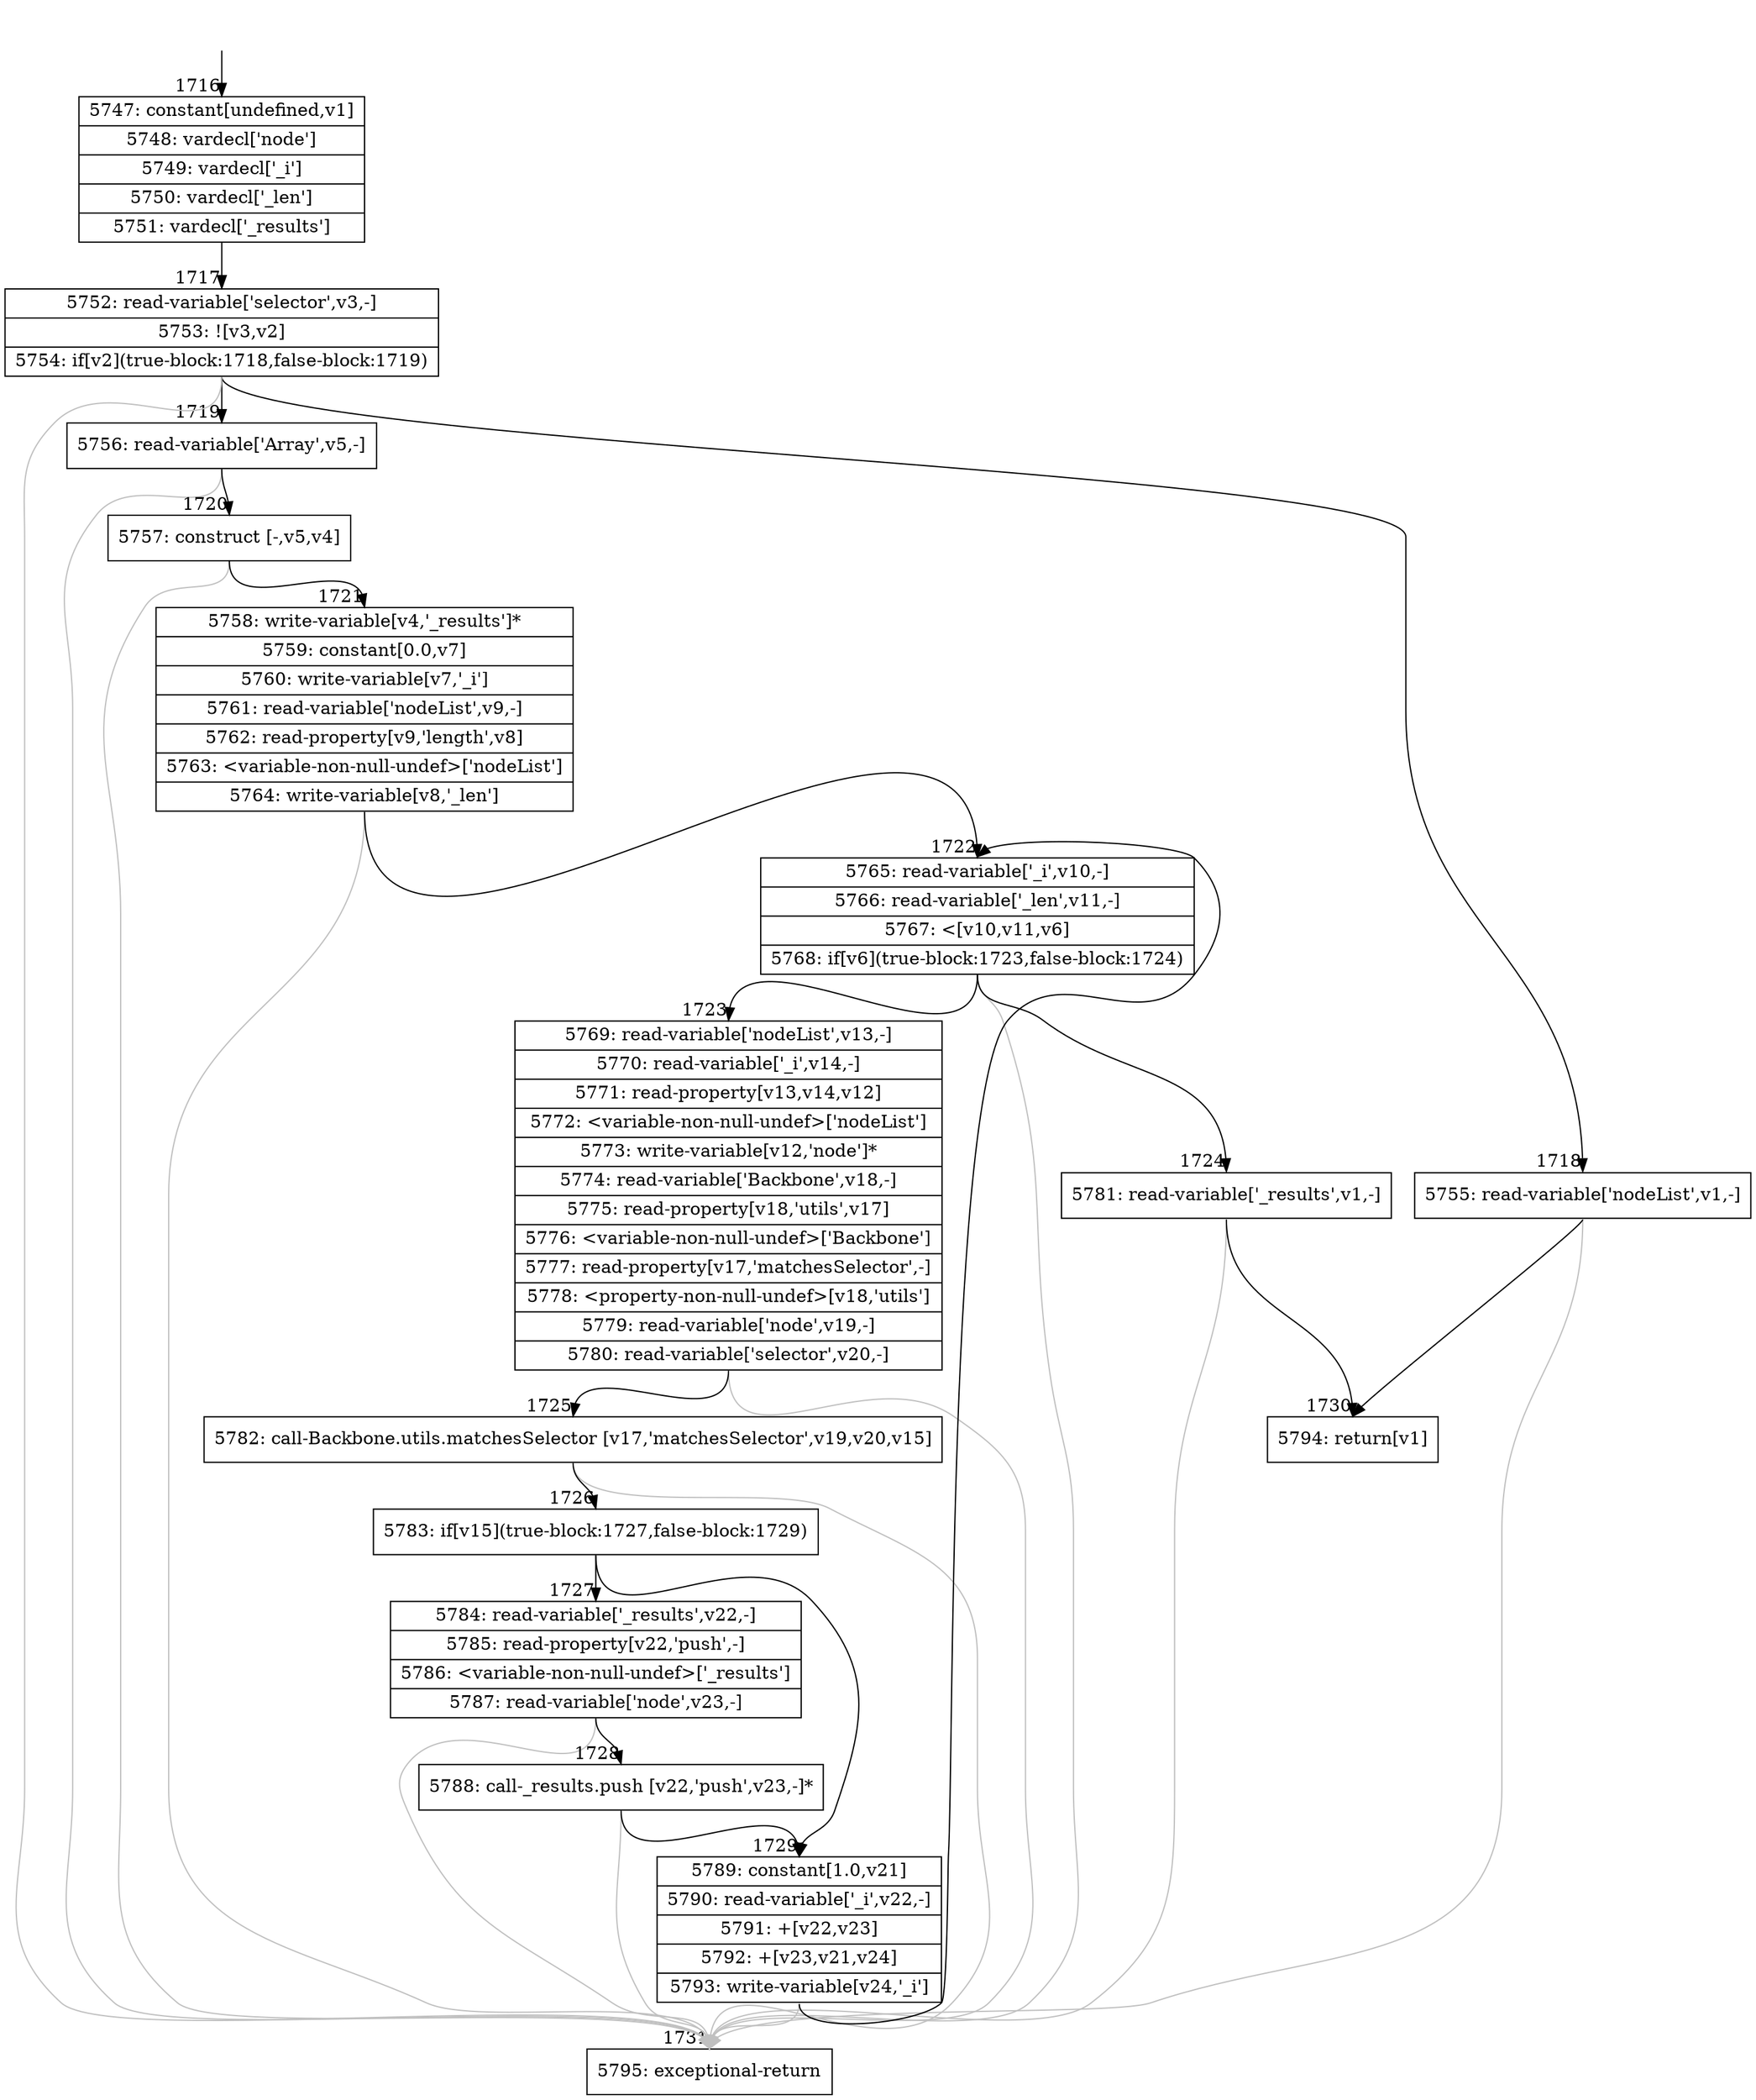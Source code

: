digraph {
rankdir="TD"
BB_entry139[shape=none,label=""];
BB_entry139 -> BB1716 [tailport=s, headport=n, headlabel="    1716"]
BB1716 [shape=record label="{5747: constant[undefined,v1]|5748: vardecl['node']|5749: vardecl['_i']|5750: vardecl['_len']|5751: vardecl['_results']}" ] 
BB1716 -> BB1717 [tailport=s, headport=n, headlabel="      1717"]
BB1717 [shape=record label="{5752: read-variable['selector',v3,-]|5753: ![v3,v2]|5754: if[v2](true-block:1718,false-block:1719)}" ] 
BB1717 -> BB1718 [tailport=s, headport=n, headlabel="      1718"]
BB1717 -> BB1719 [tailport=s, headport=n, headlabel="      1719"]
BB1717 -> BB1731 [tailport=s, headport=n, color=gray, headlabel="      1731"]
BB1718 [shape=record label="{5755: read-variable['nodeList',v1,-]}" ] 
BB1718 -> BB1730 [tailport=s, headport=n, headlabel="      1730"]
BB1718 -> BB1731 [tailport=s, headport=n, color=gray]
BB1719 [shape=record label="{5756: read-variable['Array',v5,-]}" ] 
BB1719 -> BB1720 [tailport=s, headport=n, headlabel="      1720"]
BB1719 -> BB1731 [tailport=s, headport=n, color=gray]
BB1720 [shape=record label="{5757: construct [-,v5,v4]}" ] 
BB1720 -> BB1721 [tailport=s, headport=n, headlabel="      1721"]
BB1720 -> BB1731 [tailport=s, headport=n, color=gray]
BB1721 [shape=record label="{5758: write-variable[v4,'_results']*|5759: constant[0.0,v7]|5760: write-variable[v7,'_i']|5761: read-variable['nodeList',v9,-]|5762: read-property[v9,'length',v8]|5763: \<variable-non-null-undef\>['nodeList']|5764: write-variable[v8,'_len']}" ] 
BB1721 -> BB1722 [tailport=s, headport=n, headlabel="      1722"]
BB1721 -> BB1731 [tailport=s, headport=n, color=gray]
BB1722 [shape=record label="{5765: read-variable['_i',v10,-]|5766: read-variable['_len',v11,-]|5767: \<[v10,v11,v6]|5768: if[v6](true-block:1723,false-block:1724)}" ] 
BB1722 -> BB1723 [tailport=s, headport=n, headlabel="      1723"]
BB1722 -> BB1724 [tailport=s, headport=n, headlabel="      1724"]
BB1722 -> BB1731 [tailport=s, headport=n, color=gray]
BB1723 [shape=record label="{5769: read-variable['nodeList',v13,-]|5770: read-variable['_i',v14,-]|5771: read-property[v13,v14,v12]|5772: \<variable-non-null-undef\>['nodeList']|5773: write-variable[v12,'node']*|5774: read-variable['Backbone',v18,-]|5775: read-property[v18,'utils',v17]|5776: \<variable-non-null-undef\>['Backbone']|5777: read-property[v17,'matchesSelector',-]|5778: \<property-non-null-undef\>[v18,'utils']|5779: read-variable['node',v19,-]|5780: read-variable['selector',v20,-]}" ] 
BB1723 -> BB1725 [tailport=s, headport=n, headlabel="      1725"]
BB1723 -> BB1731 [tailport=s, headport=n, color=gray]
BB1724 [shape=record label="{5781: read-variable['_results',v1,-]}" ] 
BB1724 -> BB1730 [tailport=s, headport=n]
BB1724 -> BB1731 [tailport=s, headport=n, color=gray]
BB1725 [shape=record label="{5782: call-Backbone.utils.matchesSelector [v17,'matchesSelector',v19,v20,v15]}" ] 
BB1725 -> BB1726 [tailport=s, headport=n, headlabel="      1726"]
BB1725 -> BB1731 [tailport=s, headport=n, color=gray]
BB1726 [shape=record label="{5783: if[v15](true-block:1727,false-block:1729)}" ] 
BB1726 -> BB1727 [tailport=s, headport=n, headlabel="      1727"]
BB1726 -> BB1729 [tailport=s, headport=n, headlabel="      1729"]
BB1727 [shape=record label="{5784: read-variable['_results',v22,-]|5785: read-property[v22,'push',-]|5786: \<variable-non-null-undef\>['_results']|5787: read-variable['node',v23,-]}" ] 
BB1727 -> BB1728 [tailport=s, headport=n, headlabel="      1728"]
BB1727 -> BB1731 [tailport=s, headport=n, color=gray]
BB1728 [shape=record label="{5788: call-_results.push [v22,'push',v23,-]*}" ] 
BB1728 -> BB1729 [tailport=s, headport=n]
BB1728 -> BB1731 [tailport=s, headport=n, color=gray]
BB1729 [shape=record label="{5789: constant[1.0,v21]|5790: read-variable['_i',v22,-]|5791: +[v22,v23]|5792: +[v23,v21,v24]|5793: write-variable[v24,'_i']}" ] 
BB1729 -> BB1722 [tailport=s, headport=n]
BB1729 -> BB1731 [tailport=s, headport=n, color=gray]
BB1730 [shape=record label="{5794: return[v1]}" ] 
BB1731 [shape=record label="{5795: exceptional-return}" ] 
//#$~ 1535
}

